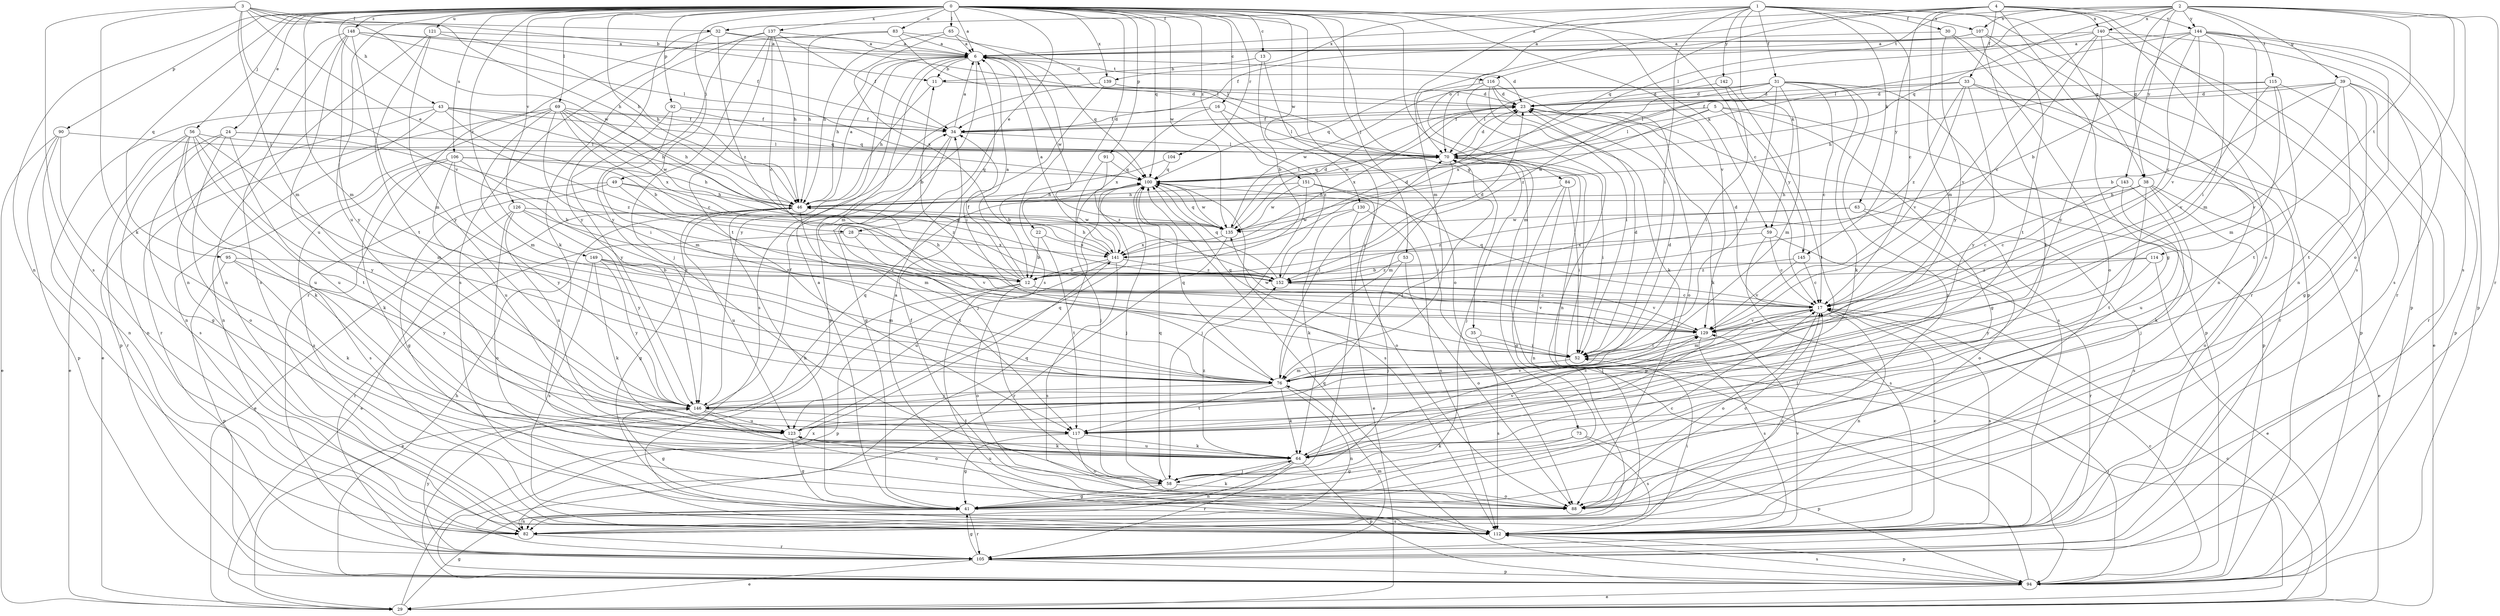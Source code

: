 strict digraph  {
0;
1;
2;
3;
4;
5;
6;
11;
12;
13;
16;
17;
22;
23;
24;
28;
29;
30;
31;
32;
33;
34;
35;
38;
39;
41;
43;
46;
49;
52;
53;
56;
58;
59;
63;
64;
65;
69;
70;
73;
76;
82;
83;
84;
88;
90;
91;
92;
94;
95;
100;
104;
105;
106;
107;
112;
114;
115;
116;
117;
121;
123;
126;
129;
130;
135;
137;
139;
140;
141;
142;
143;
144;
145;
146;
148;
149;
151;
152;
0 -> 6  [label=a];
0 -> 13  [label=c];
0 -> 16  [label=c];
0 -> 17  [label=c];
0 -> 22  [label=d];
0 -> 24  [label=e];
0 -> 28  [label=e];
0 -> 35  [label=g];
0 -> 43  [label=h];
0 -> 46  [label=h];
0 -> 49  [label=i];
0 -> 53  [label=j];
0 -> 56  [label=j];
0 -> 58  [label=j];
0 -> 59  [label=k];
0 -> 65  [label=l];
0 -> 69  [label=l];
0 -> 73  [label=m];
0 -> 76  [label=m];
0 -> 82  [label=n];
0 -> 83  [label=o];
0 -> 90  [label=p];
0 -> 91  [label=p];
0 -> 92  [label=p];
0 -> 95  [label=q];
0 -> 100  [label=q];
0 -> 104  [label=r];
0 -> 106  [label=s];
0 -> 121  [label=u];
0 -> 123  [label=u];
0 -> 126  [label=v];
0 -> 129  [label=v];
0 -> 130  [label=w];
0 -> 135  [label=w];
0 -> 137  [label=x];
0 -> 139  [label=x];
0 -> 148  [label=z];
0 -> 149  [label=z];
0 -> 151  [label=z];
1 -> 17  [label=c];
1 -> 30  [label=f];
1 -> 31  [label=f];
1 -> 32  [label=f];
1 -> 38  [label=g];
1 -> 52  [label=i];
1 -> 59  [label=k];
1 -> 63  [label=k];
1 -> 76  [label=m];
1 -> 84  [label=o];
1 -> 94  [label=p];
1 -> 107  [label=s];
1 -> 139  [label=x];
1 -> 142  [label=y];
2 -> 38  [label=g];
2 -> 39  [label=g];
2 -> 70  [label=l];
2 -> 88  [label=o];
2 -> 100  [label=q];
2 -> 105  [label=r];
2 -> 107  [label=s];
2 -> 112  [label=s];
2 -> 114  [label=t];
2 -> 115  [label=t];
2 -> 116  [label=t];
2 -> 140  [label=x];
2 -> 143  [label=y];
2 -> 144  [label=y];
3 -> 11  [label=b];
3 -> 28  [label=e];
3 -> 32  [label=f];
3 -> 46  [label=h];
3 -> 64  [label=k];
3 -> 76  [label=m];
3 -> 112  [label=s];
3 -> 129  [label=v];
3 -> 135  [label=w];
4 -> 6  [label=a];
4 -> 33  [label=f];
4 -> 41  [label=g];
4 -> 70  [label=l];
4 -> 76  [label=m];
4 -> 88  [label=o];
4 -> 100  [label=q];
4 -> 112  [label=s];
4 -> 140  [label=x];
4 -> 144  [label=y];
4 -> 145  [label=y];
5 -> 34  [label=f];
5 -> 41  [label=g];
5 -> 70  [label=l];
5 -> 94  [label=p];
5 -> 135  [label=w];
5 -> 145  [label=y];
6 -> 11  [label=b];
6 -> 23  [label=d];
6 -> 46  [label=h];
6 -> 76  [label=m];
6 -> 94  [label=p];
6 -> 100  [label=q];
6 -> 116  [label=t];
6 -> 135  [label=w];
6 -> 146  [label=y];
11 -> 23  [label=d];
11 -> 46  [label=h];
12 -> 6  [label=a];
12 -> 11  [label=b];
12 -> 17  [label=c];
12 -> 29  [label=e];
12 -> 34  [label=f];
12 -> 46  [label=h];
12 -> 88  [label=o];
12 -> 94  [label=p];
12 -> 129  [label=v];
13 -> 11  [label=b];
13 -> 12  [label=b];
13 -> 88  [label=o];
16 -> 34  [label=f];
16 -> 70  [label=l];
16 -> 141  [label=x];
16 -> 152  [label=z];
17 -> 23  [label=d];
17 -> 76  [label=m];
17 -> 82  [label=n];
17 -> 88  [label=o];
17 -> 100  [label=q];
17 -> 112  [label=s];
17 -> 129  [label=v];
22 -> 12  [label=b];
22 -> 117  [label=t];
22 -> 141  [label=x];
23 -> 34  [label=f];
23 -> 64  [label=k];
23 -> 112  [label=s];
23 -> 135  [label=w];
23 -> 141  [label=x];
24 -> 41  [label=g];
24 -> 70  [label=l];
24 -> 82  [label=n];
24 -> 88  [label=o];
24 -> 123  [label=u];
24 -> 152  [label=z];
28 -> 105  [label=r];
28 -> 129  [label=v];
28 -> 141  [label=x];
29 -> 17  [label=c];
29 -> 41  [label=g];
29 -> 70  [label=l];
29 -> 141  [label=x];
30 -> 6  [label=a];
30 -> 88  [label=o];
30 -> 105  [label=r];
30 -> 146  [label=y];
31 -> 17  [label=c];
31 -> 23  [label=d];
31 -> 52  [label=i];
31 -> 64  [label=k];
31 -> 70  [label=l];
31 -> 76  [label=m];
31 -> 88  [label=o];
31 -> 94  [label=p];
31 -> 135  [label=w];
31 -> 141  [label=x];
31 -> 152  [label=z];
32 -> 6  [label=a];
32 -> 70  [label=l];
32 -> 112  [label=s];
32 -> 146  [label=y];
32 -> 152  [label=z];
33 -> 23  [label=d];
33 -> 70  [label=l];
33 -> 94  [label=p];
33 -> 105  [label=r];
33 -> 129  [label=v];
33 -> 146  [label=y];
33 -> 152  [label=z];
34 -> 6  [label=a];
34 -> 41  [label=g];
34 -> 58  [label=j];
34 -> 70  [label=l];
35 -> 52  [label=i];
35 -> 112  [label=s];
38 -> 17  [label=c];
38 -> 29  [label=e];
38 -> 46  [label=h];
38 -> 58  [label=j];
38 -> 88  [label=o];
38 -> 117  [label=t];
39 -> 12  [label=b];
39 -> 23  [label=d];
39 -> 34  [label=f];
39 -> 41  [label=g];
39 -> 94  [label=p];
39 -> 105  [label=r];
39 -> 117  [label=t];
39 -> 129  [label=v];
41 -> 6  [label=a];
41 -> 17  [label=c];
41 -> 46  [label=h];
41 -> 64  [label=k];
41 -> 82  [label=n];
41 -> 105  [label=r];
41 -> 112  [label=s];
43 -> 12  [label=b];
43 -> 29  [label=e];
43 -> 34  [label=f];
43 -> 46  [label=h];
43 -> 82  [label=n];
43 -> 94  [label=p];
43 -> 100  [label=q];
46 -> 6  [label=a];
46 -> 29  [label=e];
46 -> 41  [label=g];
46 -> 117  [label=t];
46 -> 123  [label=u];
46 -> 135  [label=w];
49 -> 41  [label=g];
49 -> 46  [label=h];
49 -> 76  [label=m];
49 -> 112  [label=s];
49 -> 152  [label=z];
52 -> 23  [label=d];
52 -> 76  [label=m];
52 -> 100  [label=q];
53 -> 58  [label=j];
53 -> 88  [label=o];
53 -> 152  [label=z];
56 -> 29  [label=e];
56 -> 64  [label=k];
56 -> 70  [label=l];
56 -> 76  [label=m];
56 -> 105  [label=r];
56 -> 117  [label=t];
56 -> 123  [label=u];
56 -> 146  [label=y];
58 -> 41  [label=g];
58 -> 88  [label=o];
58 -> 100  [label=q];
58 -> 123  [label=u];
59 -> 17  [label=c];
59 -> 105  [label=r];
59 -> 112  [label=s];
59 -> 141  [label=x];
63 -> 88  [label=o];
63 -> 112  [label=s];
63 -> 135  [label=w];
63 -> 152  [label=z];
64 -> 58  [label=j];
64 -> 82  [label=n];
64 -> 94  [label=p];
64 -> 105  [label=r];
64 -> 123  [label=u];
64 -> 129  [label=v];
64 -> 152  [label=z];
65 -> 6  [label=a];
65 -> 46  [label=h];
65 -> 112  [label=s];
65 -> 141  [label=x];
69 -> 17  [label=c];
69 -> 34  [label=f];
69 -> 46  [label=h];
69 -> 52  [label=i];
69 -> 76  [label=m];
69 -> 82  [label=n];
69 -> 105  [label=r];
69 -> 135  [label=w];
69 -> 141  [label=x];
70 -> 23  [label=d];
70 -> 52  [label=i];
70 -> 58  [label=j];
70 -> 76  [label=m];
70 -> 94  [label=p];
70 -> 100  [label=q];
73 -> 41  [label=g];
73 -> 64  [label=k];
73 -> 94  [label=p];
73 -> 112  [label=s];
76 -> 23  [label=d];
76 -> 64  [label=k];
76 -> 70  [label=l];
76 -> 82  [label=n];
76 -> 100  [label=q];
76 -> 117  [label=t];
76 -> 146  [label=y];
82 -> 17  [label=c];
82 -> 100  [label=q];
82 -> 105  [label=r];
83 -> 6  [label=a];
83 -> 23  [label=d];
83 -> 46  [label=h];
83 -> 70  [label=l];
83 -> 105  [label=r];
84 -> 41  [label=g];
84 -> 46  [label=h];
84 -> 52  [label=i];
84 -> 82  [label=n];
88 -> 17  [label=c];
88 -> 34  [label=f];
90 -> 29  [label=e];
90 -> 70  [label=l];
90 -> 82  [label=n];
90 -> 94  [label=p];
90 -> 112  [label=s];
91 -> 58  [label=j];
91 -> 100  [label=q];
91 -> 152  [label=z];
92 -> 34  [label=f];
92 -> 76  [label=m];
92 -> 100  [label=q];
92 -> 146  [label=y];
94 -> 17  [label=c];
94 -> 29  [label=e];
94 -> 46  [label=h];
94 -> 52  [label=i];
94 -> 70  [label=l];
94 -> 100  [label=q];
94 -> 112  [label=s];
95 -> 64  [label=k];
95 -> 94  [label=p];
95 -> 146  [label=y];
95 -> 152  [label=z];
100 -> 46  [label=h];
100 -> 58  [label=j];
100 -> 70  [label=l];
100 -> 112  [label=s];
100 -> 135  [label=w];
104 -> 12  [label=b];
104 -> 100  [label=q];
105 -> 29  [label=e];
105 -> 41  [label=g];
105 -> 76  [label=m];
105 -> 94  [label=p];
105 -> 146  [label=y];
106 -> 12  [label=b];
106 -> 46  [label=h];
106 -> 64  [label=k];
106 -> 100  [label=q];
106 -> 112  [label=s];
106 -> 123  [label=u];
106 -> 146  [label=y];
107 -> 6  [label=a];
107 -> 34  [label=f];
107 -> 64  [label=k];
107 -> 82  [label=n];
107 -> 117  [label=t];
112 -> 6  [label=a];
112 -> 17  [label=c];
112 -> 52  [label=i];
112 -> 94  [label=p];
112 -> 129  [label=v];
114 -> 12  [label=b];
114 -> 29  [label=e];
114 -> 146  [label=y];
114 -> 152  [label=z];
115 -> 23  [label=d];
115 -> 29  [label=e];
115 -> 46  [label=h];
115 -> 76  [label=m];
115 -> 117  [label=t];
115 -> 129  [label=v];
116 -> 23  [label=d];
116 -> 52  [label=i];
116 -> 64  [label=k];
116 -> 82  [label=n];
116 -> 88  [label=o];
116 -> 100  [label=q];
117 -> 41  [label=g];
117 -> 64  [label=k];
117 -> 88  [label=o];
121 -> 6  [label=a];
121 -> 46  [label=h];
121 -> 82  [label=n];
121 -> 117  [label=t];
121 -> 146  [label=y];
123 -> 17  [label=c];
123 -> 41  [label=g];
123 -> 64  [label=k];
123 -> 70  [label=l];
123 -> 100  [label=q];
126 -> 29  [label=e];
126 -> 88  [label=o];
126 -> 123  [label=u];
126 -> 129  [label=v];
126 -> 135  [label=w];
126 -> 146  [label=y];
129 -> 52  [label=i];
129 -> 112  [label=s];
129 -> 135  [label=w];
130 -> 29  [label=e];
130 -> 64  [label=k];
130 -> 112  [label=s];
130 -> 135  [label=w];
135 -> 23  [label=d];
135 -> 100  [label=q];
135 -> 105  [label=r];
135 -> 141  [label=x];
137 -> 6  [label=a];
137 -> 17  [label=c];
137 -> 34  [label=f];
137 -> 46  [label=h];
137 -> 58  [label=j];
137 -> 64  [label=k];
137 -> 117  [label=t];
137 -> 146  [label=y];
139 -> 23  [label=d];
139 -> 52  [label=i];
139 -> 112  [label=s];
140 -> 6  [label=a];
140 -> 17  [label=c];
140 -> 70  [label=l];
140 -> 94  [label=p];
140 -> 112  [label=s];
140 -> 129  [label=v];
140 -> 146  [label=y];
141 -> 6  [label=a];
141 -> 12  [label=b];
141 -> 23  [label=d];
141 -> 46  [label=h];
141 -> 112  [label=s];
141 -> 123  [label=u];
141 -> 152  [label=z];
142 -> 23  [label=d];
142 -> 52  [label=i];
142 -> 117  [label=t];
143 -> 17  [label=c];
143 -> 46  [label=h];
143 -> 64  [label=k];
143 -> 123  [label=u];
144 -> 6  [label=a];
144 -> 12  [label=b];
144 -> 17  [label=c];
144 -> 52  [label=i];
144 -> 70  [label=l];
144 -> 76  [label=m];
144 -> 82  [label=n];
144 -> 94  [label=p];
144 -> 105  [label=r];
144 -> 129  [label=v];
145 -> 17  [label=c];
145 -> 129  [label=v];
145 -> 152  [label=z];
146 -> 34  [label=f];
146 -> 41  [label=g];
146 -> 88  [label=o];
146 -> 100  [label=q];
146 -> 117  [label=t];
146 -> 123  [label=u];
146 -> 129  [label=v];
148 -> 6  [label=a];
148 -> 34  [label=f];
148 -> 70  [label=l];
148 -> 76  [label=m];
148 -> 82  [label=n];
148 -> 112  [label=s];
148 -> 123  [label=u];
148 -> 146  [label=y];
149 -> 12  [label=b];
149 -> 64  [label=k];
149 -> 76  [label=m];
149 -> 112  [label=s];
149 -> 146  [label=y];
149 -> 152  [label=z];
151 -> 46  [label=h];
151 -> 52  [label=i];
151 -> 58  [label=j];
151 -> 88  [label=o];
151 -> 135  [label=w];
152 -> 17  [label=c];
152 -> 23  [label=d];
152 -> 100  [label=q];
152 -> 129  [label=v];
}
